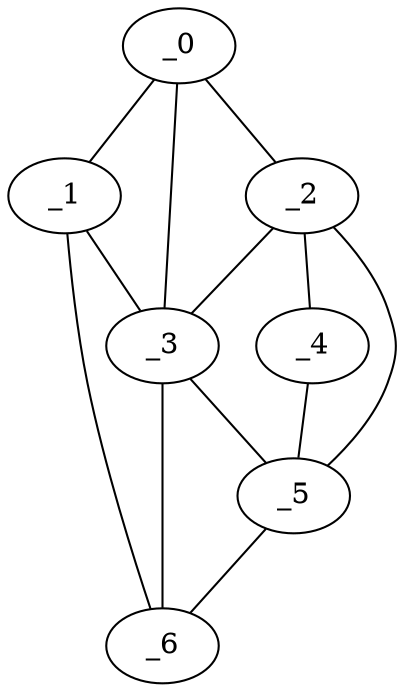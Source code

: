 graph "obj36__255.gxl" {
	_0	 [x=51,
		y=54];
	_1	 [x=63,
		y=74];
	_0 -- _1	 [valence=1];
	_2	 [x=64,
		y=29];
	_0 -- _2	 [valence=1];
	_3	 [x=64,
		y=63];
	_0 -- _3	 [valence=1];
	_1 -- _3	 [valence=2];
	_6	 [x=93,
		y=104];
	_1 -- _6	 [valence=1];
	_2 -- _3	 [valence=2];
	_4	 [x=67,
		y=24];
	_2 -- _4	 [valence=1];
	_5	 [x=73,
		y=25];
	_2 -- _5	 [valence=1];
	_3 -- _5	 [valence=2];
	_3 -- _6	 [valence=2];
	_4 -- _5	 [valence=1];
	_5 -- _6	 [valence=1];
}
